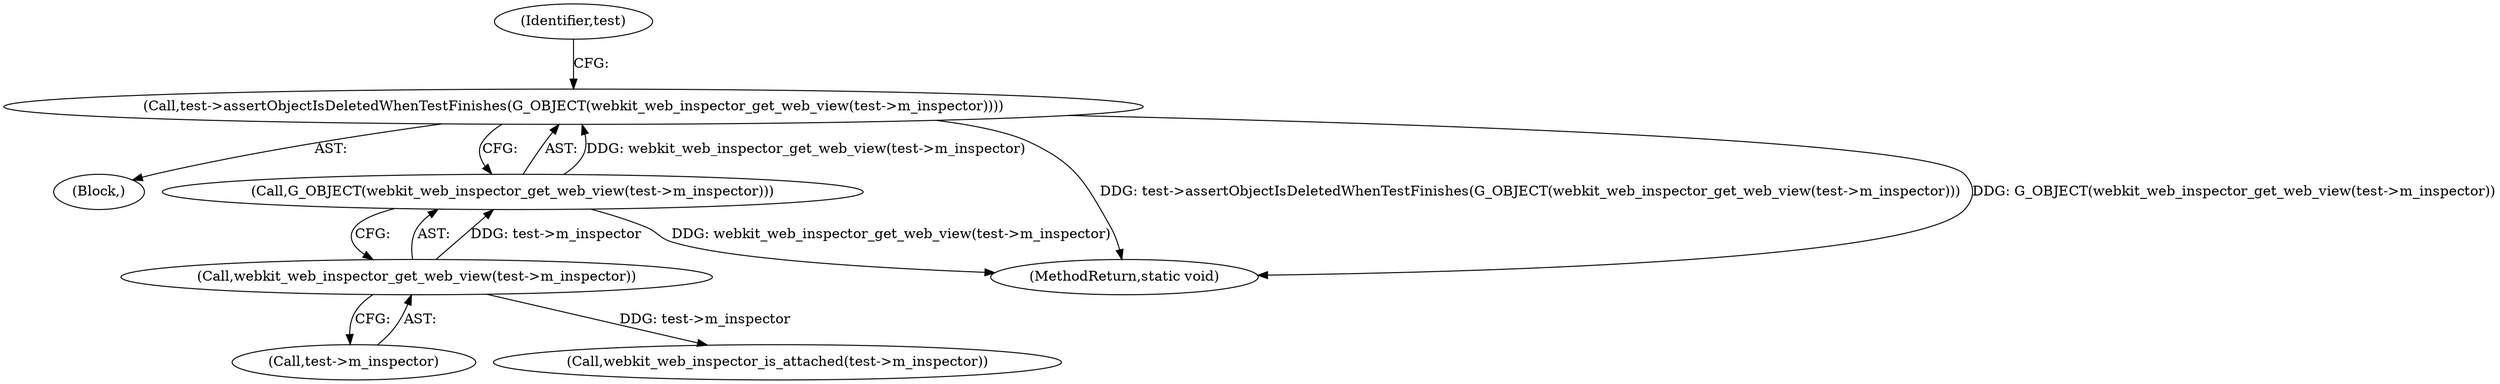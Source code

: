 digraph "0_Chrome_3bbc818ed1a7b63b8290bbde9ae975956748cb8a_3@API" {
"1000115" [label="(Call,test->assertObjectIsDeletedWhenTestFinishes(G_OBJECT(webkit_web_inspector_get_web_view(test->m_inspector))))"];
"1000116" [label="(Call,G_OBJECT(webkit_web_inspector_get_web_view(test->m_inspector)))"];
"1000117" [label="(Call,webkit_web_inspector_get_web_view(test->m_inspector))"];
"1000115" [label="(Call,test->assertObjectIsDeletedWhenTestFinishes(G_OBJECT(webkit_web_inspector_get_web_view(test->m_inspector))))"];
"1000117" [label="(Call,webkit_web_inspector_get_web_view(test->m_inspector))"];
"1000125" [label="(Identifier,test)"];
"1000103" [label="(Block,)"];
"1000118" [label="(Call,test->m_inspector)"];
"1000123" [label="(Call,webkit_web_inspector_is_attached(test->m_inspector))"];
"1000177" [label="(MethodReturn,static void)"];
"1000116" [label="(Call,G_OBJECT(webkit_web_inspector_get_web_view(test->m_inspector)))"];
"1000115" -> "1000103"  [label="AST: "];
"1000115" -> "1000116"  [label="CFG: "];
"1000116" -> "1000115"  [label="AST: "];
"1000125" -> "1000115"  [label="CFG: "];
"1000115" -> "1000177"  [label="DDG: test->assertObjectIsDeletedWhenTestFinishes(G_OBJECT(webkit_web_inspector_get_web_view(test->m_inspector)))"];
"1000115" -> "1000177"  [label="DDG: G_OBJECT(webkit_web_inspector_get_web_view(test->m_inspector))"];
"1000116" -> "1000115"  [label="DDG: webkit_web_inspector_get_web_view(test->m_inspector)"];
"1000116" -> "1000117"  [label="CFG: "];
"1000117" -> "1000116"  [label="AST: "];
"1000116" -> "1000177"  [label="DDG: webkit_web_inspector_get_web_view(test->m_inspector)"];
"1000117" -> "1000116"  [label="DDG: test->m_inspector"];
"1000117" -> "1000118"  [label="CFG: "];
"1000118" -> "1000117"  [label="AST: "];
"1000117" -> "1000123"  [label="DDG: test->m_inspector"];
}
